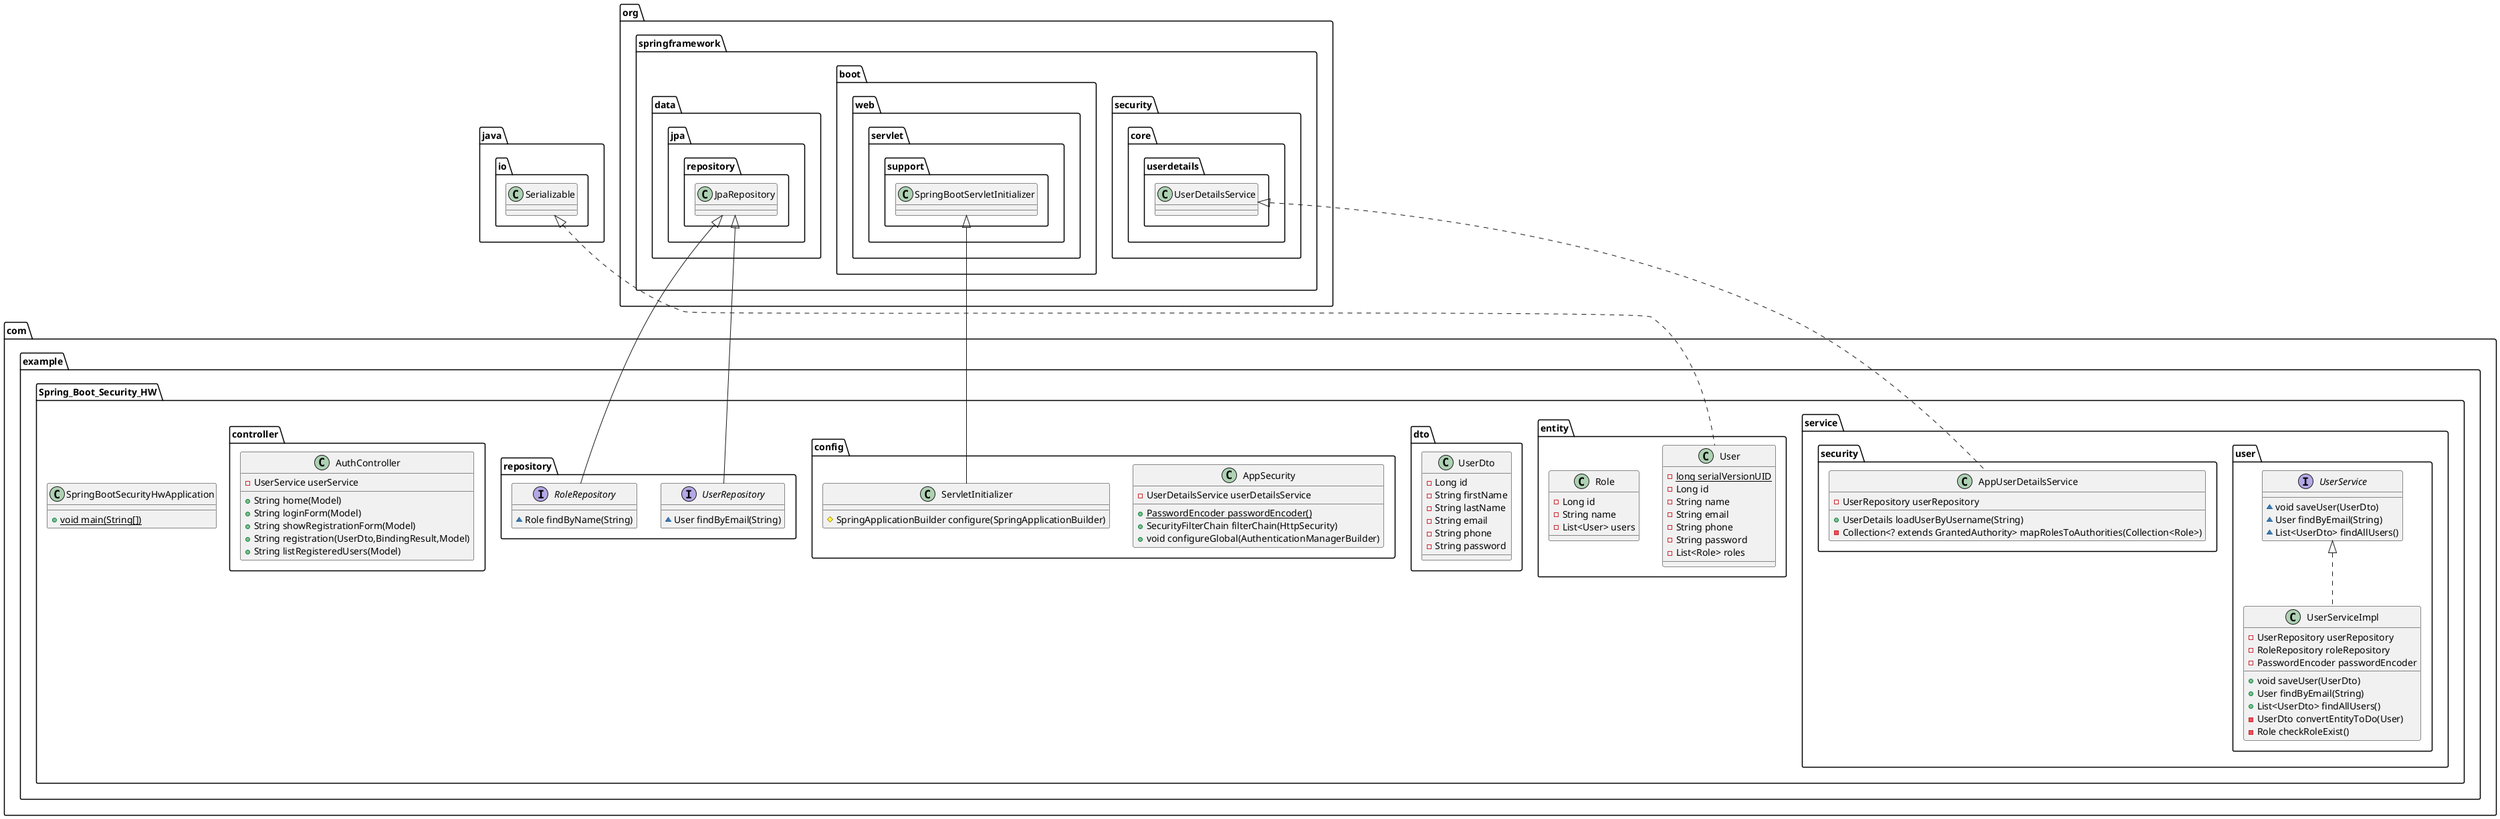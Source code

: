 @startuml
class com.example.Spring_Boot_Security_HW.service.user.UserServiceImpl {
- UserRepository userRepository
- RoleRepository roleRepository
- PasswordEncoder passwordEncoder
+ void saveUser(UserDto)
+ User findByEmail(String)
+ List<UserDto> findAllUsers()
- UserDto convertEntityToDo(User)
- Role checkRoleExist()
}


class com.example.Spring_Boot_Security_HW.entity.User {
- {static} long serialVersionUID
- Long id
- String name
- String email
- String phone
- String password
- List<Role> roles
}

class com.example.Spring_Boot_Security_HW.dto.UserDto {
- Long id
- String firstName
- String lastName
- String email
- String phone
- String password
}

class com.example.Spring_Boot_Security_HW.SpringBootSecurityHwApplication {
+ {static} void main(String[])
}

class com.example.Spring_Boot_Security_HW.config.AppSecurity {
- UserDetailsService userDetailsService
+ {static} PasswordEncoder passwordEncoder()
+ SecurityFilterChain filterChain(HttpSecurity)
+ void configureGlobal(AuthenticationManagerBuilder)
}


class com.example.Spring_Boot_Security_HW.entity.Role {
- Long id
- String name
- List<User> users
}

interface com.example.Spring_Boot_Security_HW.repository.UserRepository {
~ User findByEmail(String)
}

interface com.example.Spring_Boot_Security_HW.service.user.UserService {
~ void saveUser(UserDto)
~ User findByEmail(String)
~ List<UserDto> findAllUsers()
}

class com.example.Spring_Boot_Security_HW.service.security.AppUserDetailsService {
- UserRepository userRepository
+ UserDetails loadUserByUsername(String)
- Collection<? extends GrantedAuthority> mapRolesToAuthorities(Collection<Role>)
}


interface com.example.Spring_Boot_Security_HW.repository.RoleRepository {
~ Role findByName(String)
}

class com.example.Spring_Boot_Security_HW.controller.AuthController {
- UserService userService
+ String home(Model)
+ String loginForm(Model)
+ String showRegistrationForm(Model)
+ String registration(UserDto,BindingResult,Model)
+ String listRegisteredUsers(Model)
}


class com.example.Spring_Boot_Security_HW.config.ServletInitializer {
# SpringApplicationBuilder configure(SpringApplicationBuilder)
}



com.example.Spring_Boot_Security_HW.service.user.UserService <|.. com.example.Spring_Boot_Security_HW.service.user.UserServiceImpl
java.io.Serializable <|.. com.example.Spring_Boot_Security_HW.entity.User
org.springframework.data.jpa.repository.JpaRepository <|-- com.example.Spring_Boot_Security_HW.repository.UserRepository
org.springframework.security.core.userdetails.UserDetailsService <|.. com.example.Spring_Boot_Security_HW.service.security.AppUserDetailsService
org.springframework.data.jpa.repository.JpaRepository <|-- com.example.Spring_Boot_Security_HW.repository.RoleRepository
org.springframework.boot.web.servlet.support.SpringBootServletInitializer <|-- com.example.Spring_Boot_Security_HW.config.ServletInitializer
@enduml